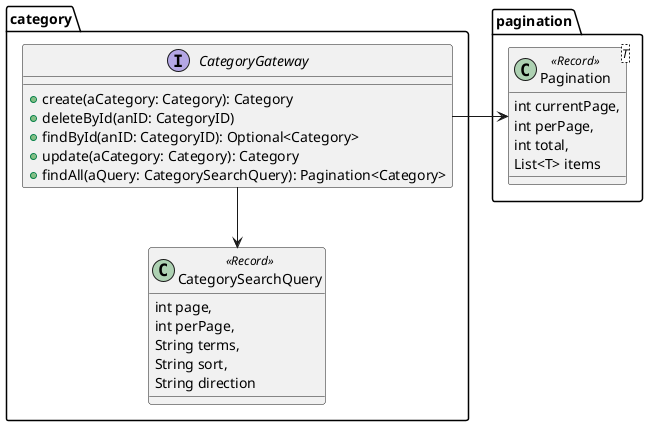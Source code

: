 @startuml
interface category.CategoryGateway {
+ create(aCategory: Category): Category
+ deleteById(anID: CategoryID)
+ findById(anID: CategoryID): Optional<Category>
+ update(aCategory: Category): Category
+ findAll(aQuery: CategorySearchQuery): Pagination<Category>
}

class category.CategorySearchQuery <<Record>> {
   int page,
   int perPage,
   String terms,
   String sort,
   String direction
}

class pagination.Pagination<T> <<Record>> {
  int currentPage,
  int perPage,
  int total,
  List<T> items
}


CategoryGateway -r-> Pagination
CategoryGateway --> CategorySearchQuery

@enduml